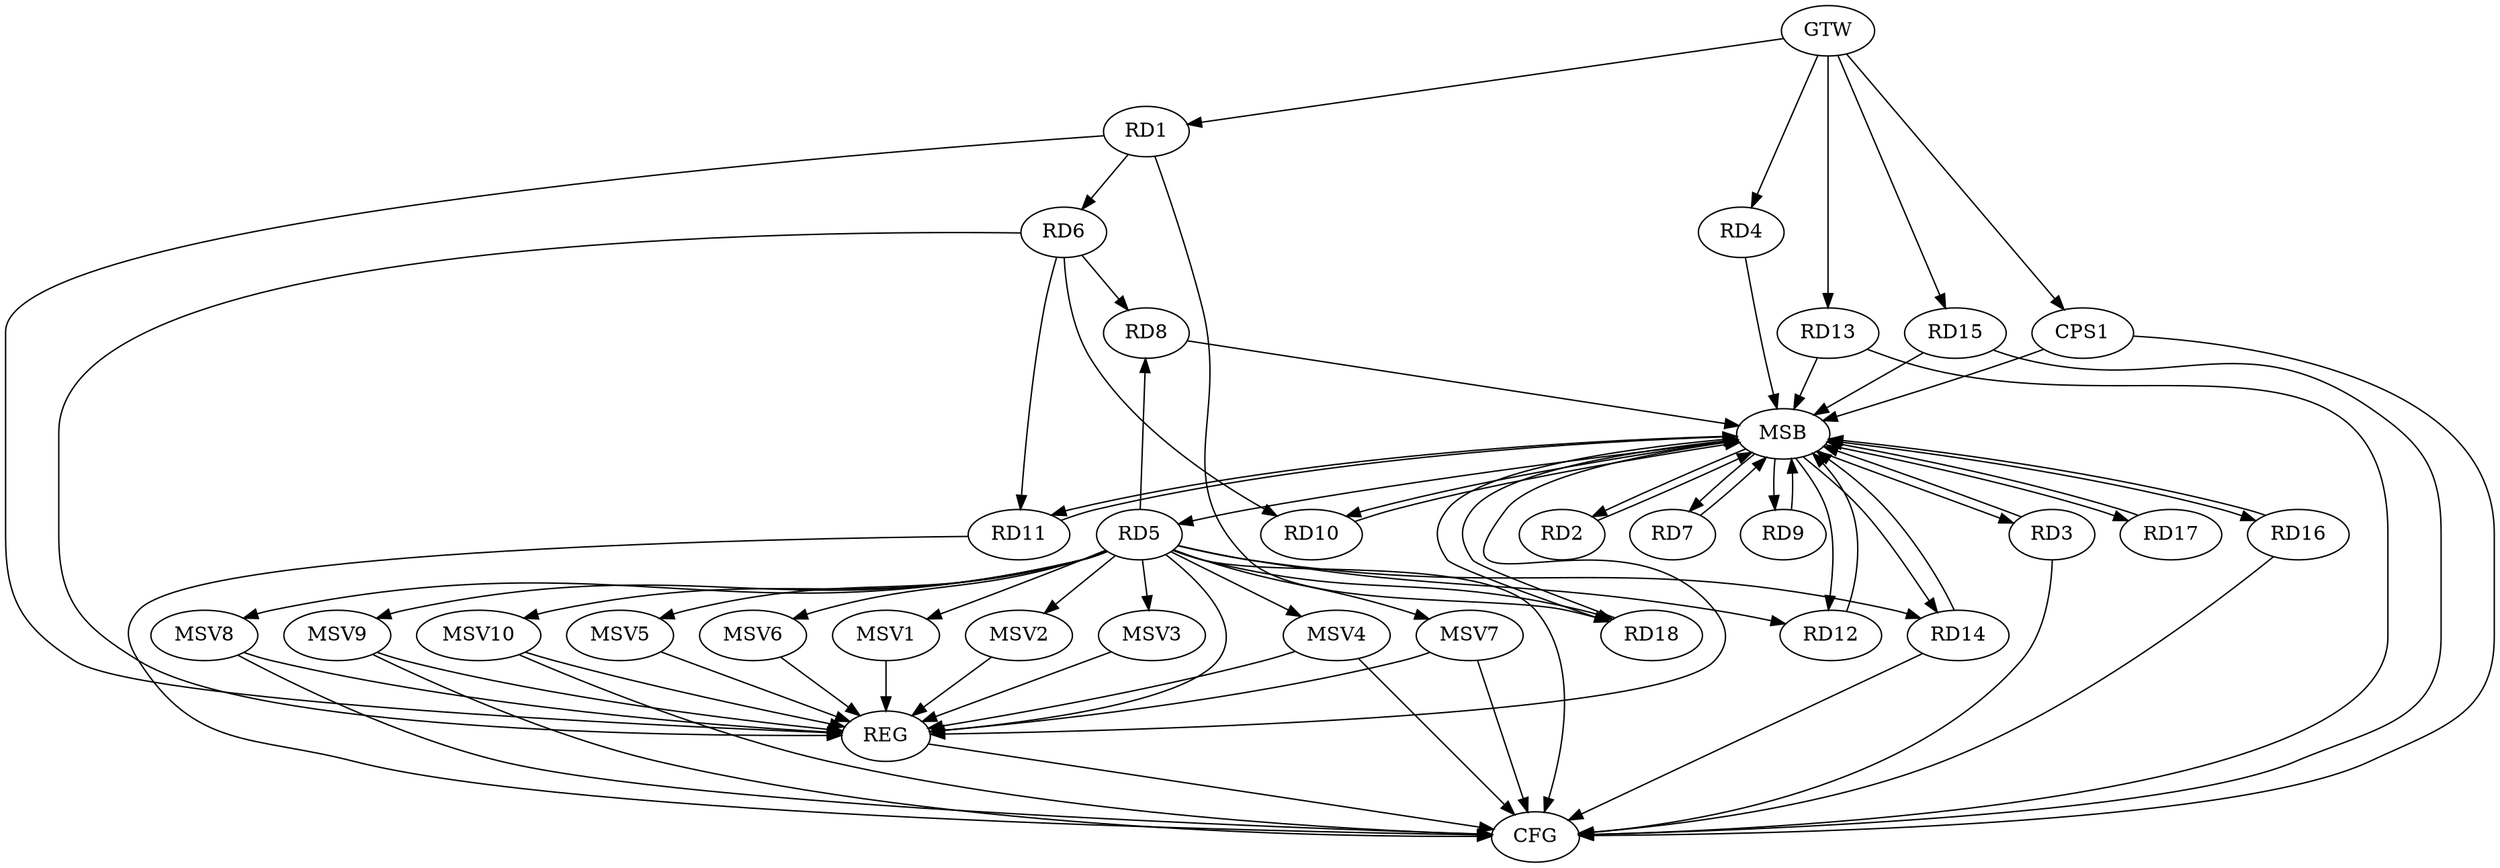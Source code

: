 strict digraph G {
  RD1 [ label="RD1" ];
  RD2 [ label="RD2" ];
  RD3 [ label="RD3" ];
  RD4 [ label="RD4" ];
  RD5 [ label="RD5" ];
  RD6 [ label="RD6" ];
  RD7 [ label="RD7" ];
  RD8 [ label="RD8" ];
  RD9 [ label="RD9" ];
  RD10 [ label="RD10" ];
  RD11 [ label="RD11" ];
  RD12 [ label="RD12" ];
  RD13 [ label="RD13" ];
  RD14 [ label="RD14" ];
  RD15 [ label="RD15" ];
  RD16 [ label="RD16" ];
  RD17 [ label="RD17" ];
  RD18 [ label="RD18" ];
  CPS1 [ label="CPS1" ];
  GTW [ label="GTW" ];
  REG [ label="REG" ];
  MSB [ label="MSB" ];
  CFG [ label="CFG" ];
  MSV1 [ label="MSV1" ];
  MSV2 [ label="MSV2" ];
  MSV3 [ label="MSV3" ];
  MSV4 [ label="MSV4" ];
  MSV5 [ label="MSV5" ];
  MSV6 [ label="MSV6" ];
  MSV7 [ label="MSV7" ];
  MSV8 [ label="MSV8" ];
  MSV9 [ label="MSV9" ];
  MSV10 [ label="MSV10" ];
  RD1 -> RD6;
  RD1 -> RD18;
  RD5 -> RD8;
  RD5 -> RD12;
  RD5 -> RD14;
  RD5 -> RD18;
  RD6 -> RD8;
  RD6 -> RD10;
  RD6 -> RD11;
  GTW -> RD1;
  GTW -> RD4;
  GTW -> RD13;
  GTW -> RD15;
  GTW -> CPS1;
  RD1 -> REG;
  RD5 -> REG;
  RD6 -> REG;
  RD2 -> MSB;
  MSB -> REG;
  RD3 -> MSB;
  MSB -> RD7;
  MSB -> RD12;
  RD4 -> MSB;
  MSB -> RD9;
  MSB -> RD11;
  RD7 -> MSB;
  RD8 -> MSB;
  MSB -> RD17;
  RD9 -> MSB;
  MSB -> RD2;
  MSB -> RD5;
  MSB -> RD18;
  RD10 -> MSB;
  RD11 -> MSB;
  MSB -> RD14;
  MSB -> RD16;
  RD12 -> MSB;
  RD13 -> MSB;
  RD14 -> MSB;
  RD15 -> MSB;
  RD16 -> MSB;
  MSB -> RD3;
  RD17 -> MSB;
  MSB -> RD10;
  RD18 -> MSB;
  CPS1 -> MSB;
  RD5 -> CFG;
  RD11 -> CFG;
  RD13 -> CFG;
  RD15 -> CFG;
  CPS1 -> CFG;
  RD3 -> CFG;
  RD14 -> CFG;
  RD16 -> CFG;
  REG -> CFG;
  RD5 -> MSV1;
  MSV1 -> REG;
  RD5 -> MSV2;
  MSV2 -> REG;
  RD5 -> MSV3;
  MSV3 -> REG;
  RD5 -> MSV4;
  RD5 -> MSV5;
  RD5 -> MSV6;
  MSV4 -> REG;
  MSV4 -> CFG;
  MSV5 -> REG;
  MSV6 -> REG;
  RD5 -> MSV7;
  MSV7 -> REG;
  MSV7 -> CFG;
  RD5 -> MSV8;
  MSV8 -> REG;
  MSV8 -> CFG;
  RD5 -> MSV9;
  MSV9 -> REG;
  MSV9 -> CFG;
  RD5 -> MSV10;
  MSV10 -> REG;
  MSV10 -> CFG;
}
